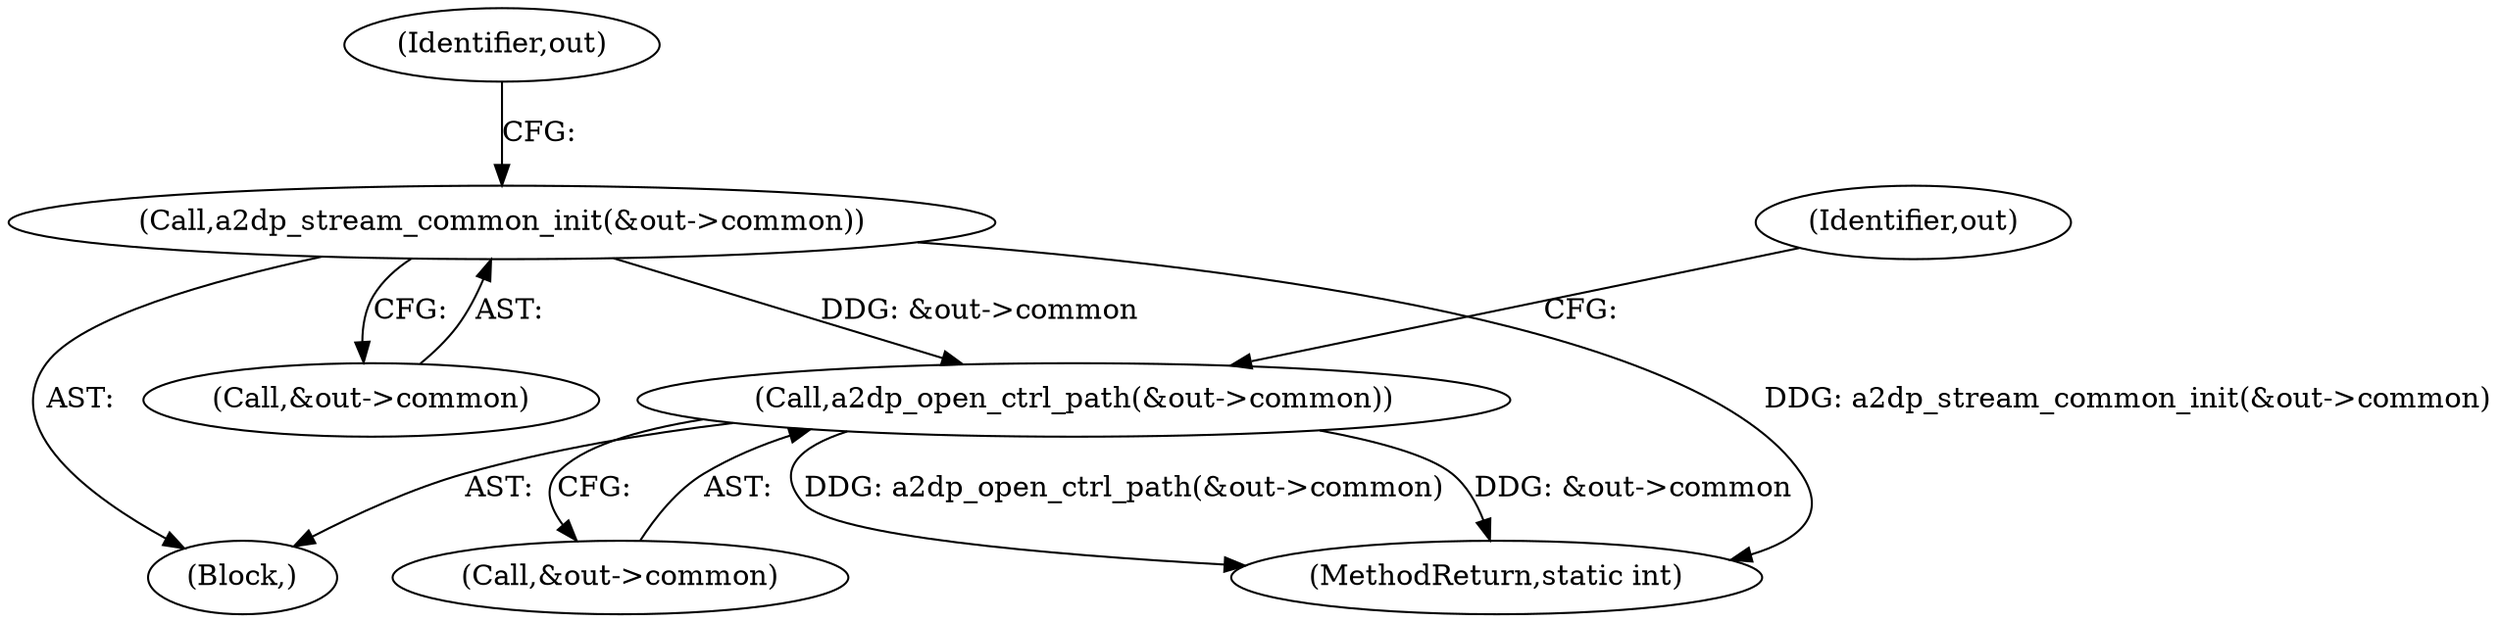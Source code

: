 digraph "0_Android_472271b153c5dc53c28beac55480a8d8434b2d5c_2@pointer" {
"1000291" [label="(Call,a2dp_stream_common_init(&out->common))"];
"1000371" [label="(Call,a2dp_open_ctrl_path(&out->common))"];
"1000300" [label="(Identifier,out)"];
"1000380" [label="(Identifier,out)"];
"1000292" [label="(Call,&out->common)"];
"1000111" [label="(Block,)"];
"1000372" [label="(Call,&out->common)"];
"1000291" [label="(Call,a2dp_stream_common_init(&out->common))"];
"1000417" [label="(MethodReturn,static int)"];
"1000371" [label="(Call,a2dp_open_ctrl_path(&out->common))"];
"1000291" -> "1000111"  [label="AST: "];
"1000291" -> "1000292"  [label="CFG: "];
"1000292" -> "1000291"  [label="AST: "];
"1000300" -> "1000291"  [label="CFG: "];
"1000291" -> "1000417"  [label="DDG: a2dp_stream_common_init(&out->common)"];
"1000291" -> "1000371"  [label="DDG: &out->common"];
"1000371" -> "1000111"  [label="AST: "];
"1000371" -> "1000372"  [label="CFG: "];
"1000372" -> "1000371"  [label="AST: "];
"1000380" -> "1000371"  [label="CFG: "];
"1000371" -> "1000417"  [label="DDG: &out->common"];
"1000371" -> "1000417"  [label="DDG: a2dp_open_ctrl_path(&out->common)"];
}
